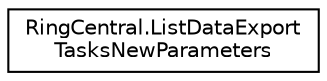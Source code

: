 digraph "Graphical Class Hierarchy"
{
 // LATEX_PDF_SIZE
  edge [fontname="Helvetica",fontsize="10",labelfontname="Helvetica",labelfontsize="10"];
  node [fontname="Helvetica",fontsize="10",shape=record];
  rankdir="LR";
  Node0 [label="RingCentral.ListDataExport\lTasksNewParameters",height=0.2,width=0.4,color="black", fillcolor="white", style="filled",URL="$classRingCentral_1_1ListDataExportTasksNewParameters.html",tooltip="Query parameters for operation listDataExportTasksNew"];
}
